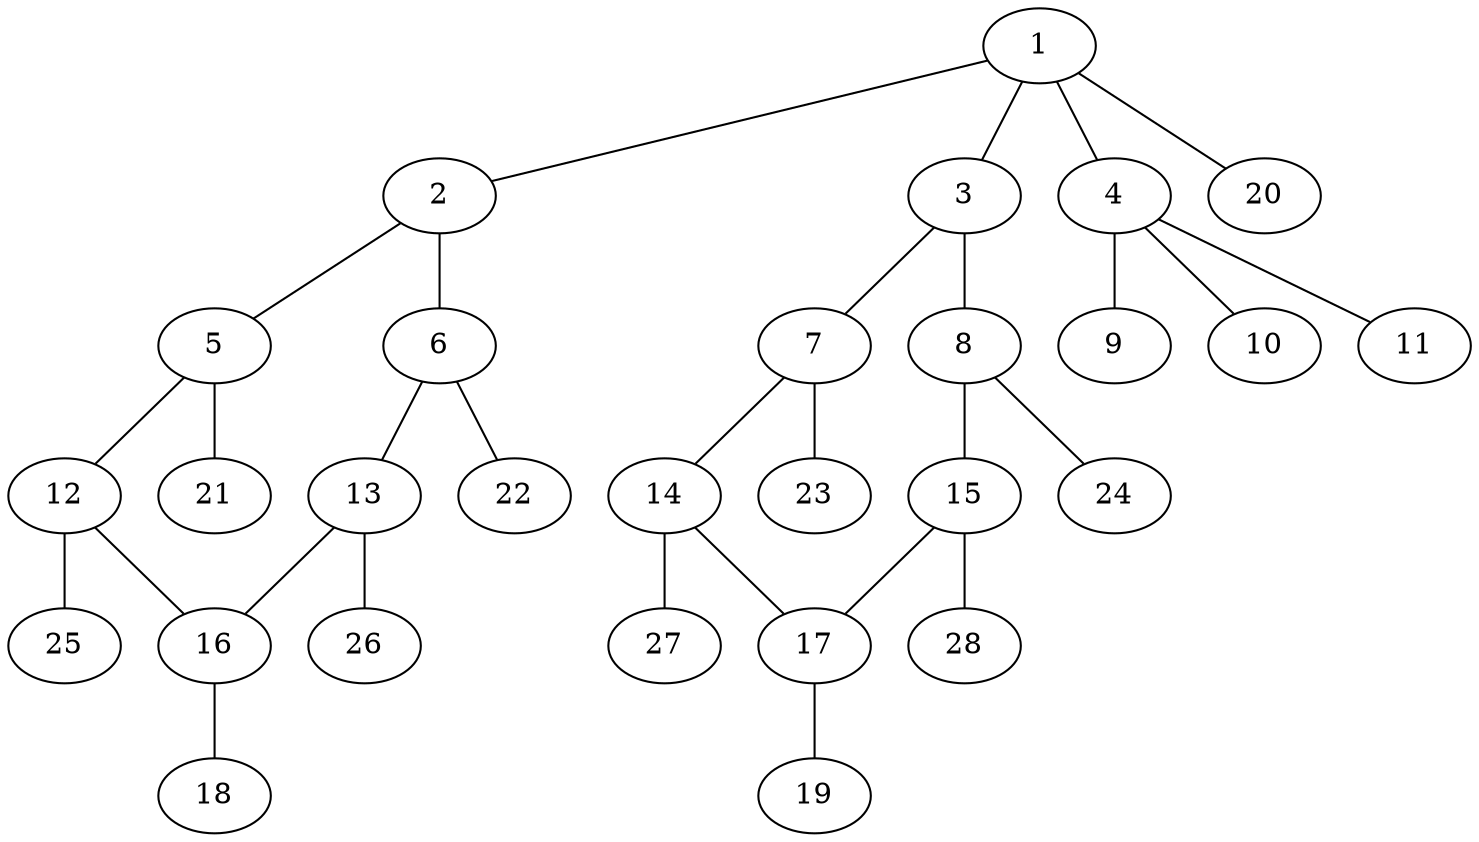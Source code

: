 graph molecule_978 {
	1	 [chem=C];
	2	 [chem=C];
	1 -- 2	 [valence=1];
	3	 [chem=C];
	1 -- 3	 [valence=1];
	4	 [chem=C];
	1 -- 4	 [valence=1];
	20	 [chem=H];
	1 -- 20	 [valence=1];
	5	 [chem=C];
	2 -- 5	 [valence=1];
	6	 [chem=C];
	2 -- 6	 [valence=2];
	7	 [chem=C];
	3 -- 7	 [valence=2];
	8	 [chem=C];
	3 -- 8	 [valence=1];
	9	 [chem=Cl];
	4 -- 9	 [valence=1];
	10	 [chem=Cl];
	4 -- 10	 [valence=1];
	11	 [chem=Cl];
	4 -- 11	 [valence=1];
	12	 [chem=C];
	5 -- 12	 [valence=2];
	21	 [chem=H];
	5 -- 21	 [valence=1];
	13	 [chem=C];
	6 -- 13	 [valence=1];
	22	 [chem=H];
	6 -- 22	 [valence=1];
	14	 [chem=C];
	7 -- 14	 [valence=1];
	23	 [chem=H];
	7 -- 23	 [valence=1];
	15	 [chem=C];
	8 -- 15	 [valence=2];
	24	 [chem=H];
	8 -- 24	 [valence=1];
	16	 [chem=C];
	12 -- 16	 [valence=1];
	25	 [chem=H];
	12 -- 25	 [valence=1];
	13 -- 16	 [valence=2];
	26	 [chem=H];
	13 -- 26	 [valence=1];
	17	 [chem=C];
	14 -- 17	 [valence=2];
	27	 [chem=H];
	14 -- 27	 [valence=1];
	15 -- 17	 [valence=1];
	28	 [chem=H];
	15 -- 28	 [valence=1];
	18	 [chem=Cl];
	16 -- 18	 [valence=1];
	19	 [chem=Cl];
	17 -- 19	 [valence=1];
}
